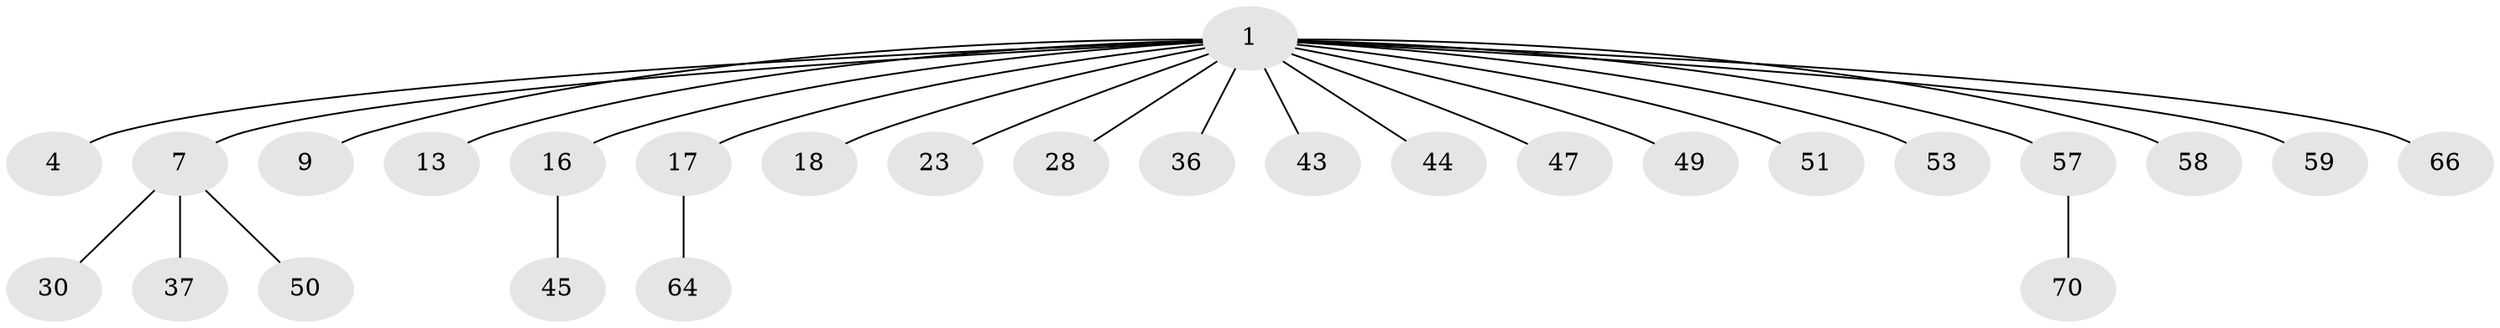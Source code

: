 // original degree distribution, {6: 0.023255813953488372, 3: 0.12790697674418605, 7: 0.011627906976744186, 5: 0.03488372093023256, 4: 0.03488372093023256, 1: 0.47674418604651164, 2: 0.29069767441860467}
// Generated by graph-tools (version 1.1) at 2025/19/03/04/25 18:19:19]
// undirected, 27 vertices, 26 edges
graph export_dot {
graph [start="1"]
  node [color=gray90,style=filled];
  1 [super="+2+8+14+78+29+3"];
  4 [super="+20+11"];
  7 [super="+27+46"];
  9 [super="+67+62+34+48"];
  13 [super="+81"];
  16 [super="+31+52"];
  17 [super="+35+69"];
  18;
  23;
  28;
  30 [super="+55+68+33"];
  36;
  37;
  43 [super="+76"];
  44 [super="+74"];
  45 [super="+71"];
  47;
  49 [super="+82"];
  50 [super="+60"];
  51 [super="+56"];
  53;
  57 [super="+63"];
  58;
  59;
  64;
  66 [super="+73"];
  70;
  1 -- 16;
  1 -- 7;
  1 -- 58;
  1 -- 13;
  1 -- 18;
  1 -- 66;
  1 -- 59;
  1 -- 47;
  1 -- 4;
  1 -- 36;
  1 -- 9;
  1 -- 43;
  1 -- 44;
  1 -- 17;
  1 -- 49;
  1 -- 51;
  1 -- 53;
  1 -- 23;
  1 -- 57;
  1 -- 28;
  7 -- 50;
  7 -- 37;
  7 -- 30;
  16 -- 45;
  17 -- 64;
  57 -- 70;
}
